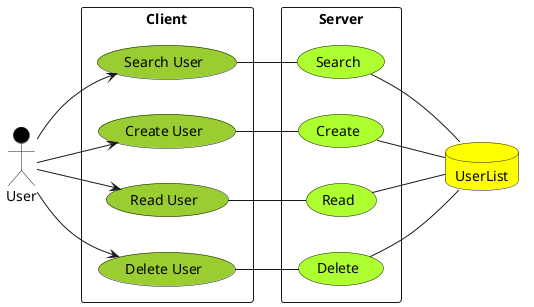 @startuml Rubrica
left to right direction
actor "User" as actorUser #Black
rectangle Client {
    usecase "Search User" as C_UC1 #YellowGreen
    usecase "Create User" as C_UC2 #YellowGreen
    usecase "Read User" as C_UC3 #YellowGreen
    usecase "Delete User" as C_UC4 #YellowGreen
}

actorUser --> C_UC1
actorUser --> C_UC2
actorUser --> C_UC3
actorUser --> C_UC4

rectangle Server {
    usecase "Search" as S_UC1 #GreenYellow
    usecase "Create" as S_UC2 #GreenYellow
    usecase "Read" as S_UC3 #GreenYellow
    usecase "Delete" as S_UC4 #GreenYellow
}

C_UC1 -- S_UC1
C_UC2 -- S_UC2
C_UC3 -- S_UC3
C_UC4 -- S_UC4

database UserList as UserList #Yellow
S_UC1 -- UserList
S_UC2 -- UserList
S_UC3 -- UserList
S_UC4 -- UserList
@enduml